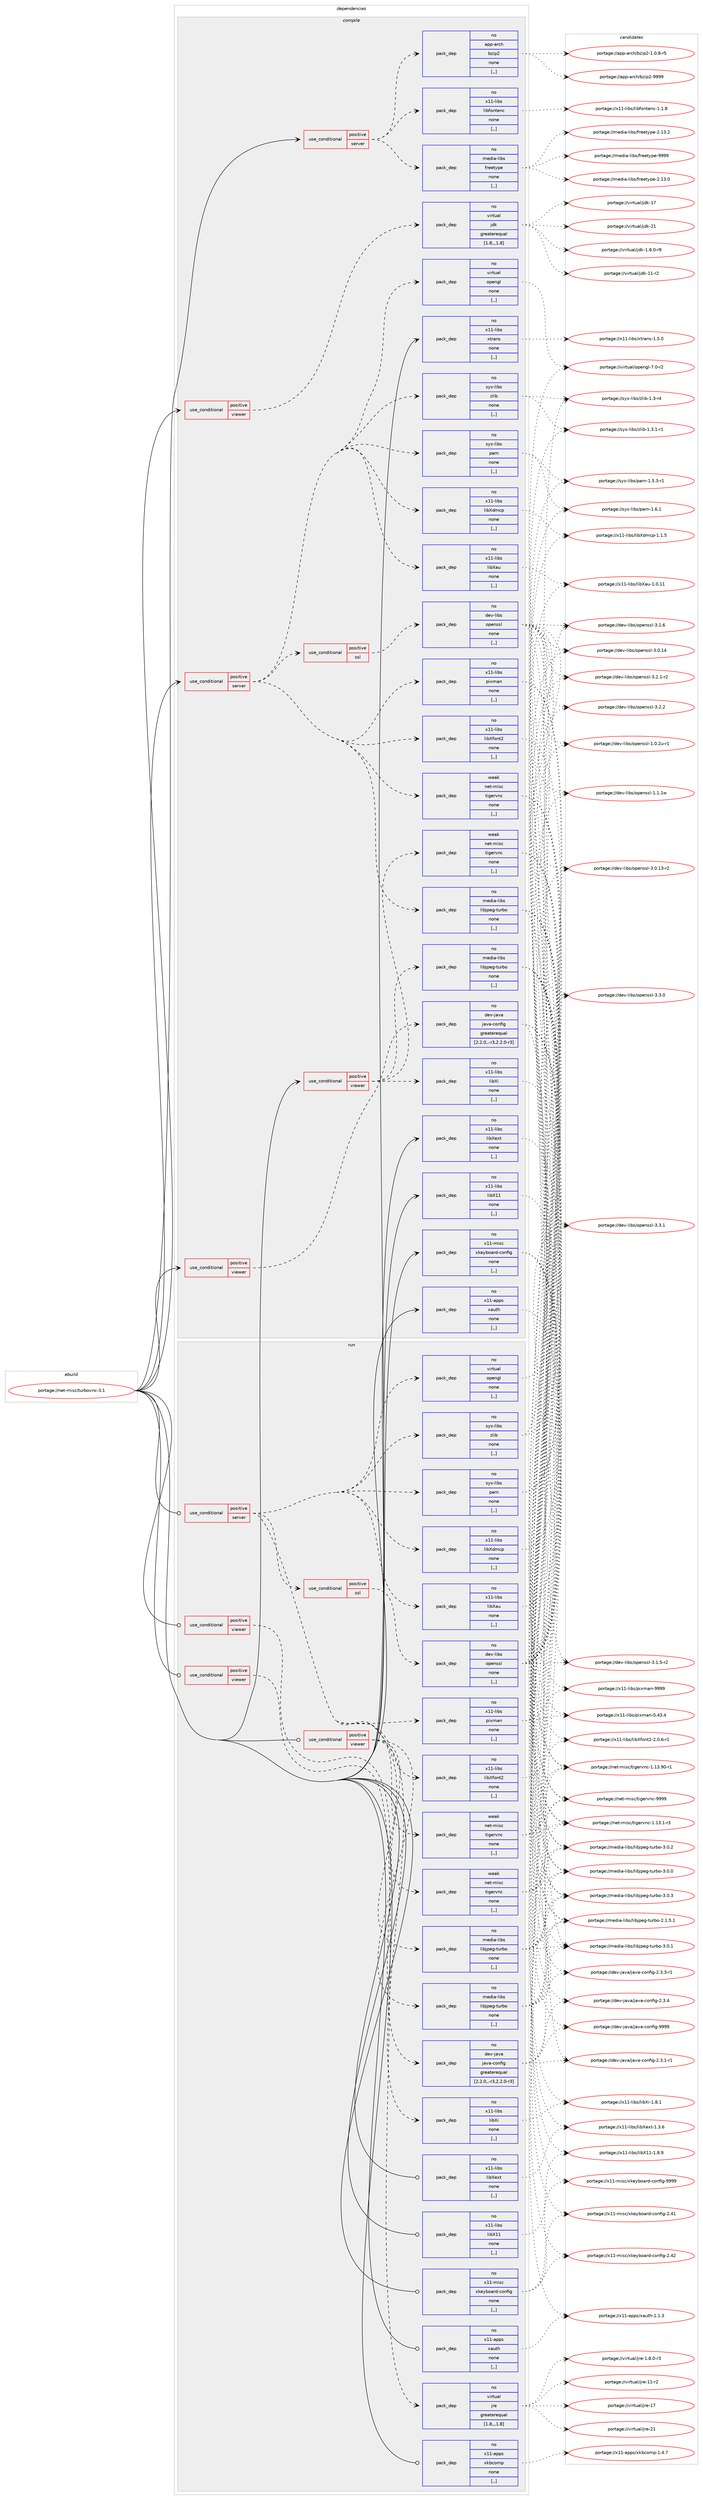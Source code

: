 digraph prolog {

# *************
# Graph options
# *************

newrank=true;
concentrate=true;
compound=true;
graph [rankdir=LR,fontname=Helvetica,fontsize=10,ranksep=1.5];#, ranksep=2.5, nodesep=0.2];
edge  [arrowhead=vee];
node  [fontname=Helvetica,fontsize=10];

# **********
# The ebuild
# **********

subgraph cluster_leftcol {
color=gray;
rank=same;
label=<<i>ebuild</i>>;
id [label="portage://net-misc/turbovnc-3.1", color=red, width=4, href="../net-misc/turbovnc-3.1.svg"];
}

# ****************
# The dependencies
# ****************

subgraph cluster_midcol {
color=gray;
label=<<i>dependencies</i>>;
subgraph cluster_compile {
fillcolor="#eeeeee";
style=filled;
label=<<i>compile</i>>;
subgraph cond96877 {
dependency368302 [label=<<TABLE BORDER="0" CELLBORDER="1" CELLSPACING="0" CELLPADDING="4"><TR><TD ROWSPAN="3" CELLPADDING="10">use_conditional</TD></TR><TR><TD>positive</TD></TR><TR><TD>server</TD></TR></TABLE>>, shape=none, color=red];
subgraph pack268762 {
dependency368303 [label=<<TABLE BORDER="0" CELLBORDER="1" CELLSPACING="0" CELLPADDING="4" WIDTH="220"><TR><TD ROWSPAN="6" CELLPADDING="30">pack_dep</TD></TR><TR><TD WIDTH="110">no</TD></TR><TR><TD>app-arch</TD></TR><TR><TD>bzip2</TD></TR><TR><TD>none</TD></TR><TR><TD>[,,]</TD></TR></TABLE>>, shape=none, color=blue];
}
dependency368302:e -> dependency368303:w [weight=20,style="dashed",arrowhead="vee"];
subgraph pack268763 {
dependency368304 [label=<<TABLE BORDER="0" CELLBORDER="1" CELLSPACING="0" CELLPADDING="4" WIDTH="220"><TR><TD ROWSPAN="6" CELLPADDING="30">pack_dep</TD></TR><TR><TD WIDTH="110">no</TD></TR><TR><TD>media-libs</TD></TR><TR><TD>freetype</TD></TR><TR><TD>none</TD></TR><TR><TD>[,,]</TD></TR></TABLE>>, shape=none, color=blue];
}
dependency368302:e -> dependency368304:w [weight=20,style="dashed",arrowhead="vee"];
subgraph pack268764 {
dependency368305 [label=<<TABLE BORDER="0" CELLBORDER="1" CELLSPACING="0" CELLPADDING="4" WIDTH="220"><TR><TD ROWSPAN="6" CELLPADDING="30">pack_dep</TD></TR><TR><TD WIDTH="110">no</TD></TR><TR><TD>x11-libs</TD></TR><TR><TD>libfontenc</TD></TR><TR><TD>none</TD></TR><TR><TD>[,,]</TD></TR></TABLE>>, shape=none, color=blue];
}
dependency368302:e -> dependency368305:w [weight=20,style="dashed",arrowhead="vee"];
}
id:e -> dependency368302:w [weight=20,style="solid",arrowhead="vee"];
subgraph cond96878 {
dependency368306 [label=<<TABLE BORDER="0" CELLBORDER="1" CELLSPACING="0" CELLPADDING="4"><TR><TD ROWSPAN="3" CELLPADDING="10">use_conditional</TD></TR><TR><TD>positive</TD></TR><TR><TD>server</TD></TR></TABLE>>, shape=none, color=red];
subgraph pack268765 {
dependency368307 [label=<<TABLE BORDER="0" CELLBORDER="1" CELLSPACING="0" CELLPADDING="4" WIDTH="220"><TR><TD ROWSPAN="6" CELLPADDING="30">pack_dep</TD></TR><TR><TD WIDTH="110">no</TD></TR><TR><TD>media-libs</TD></TR><TR><TD>libjpeg-turbo</TD></TR><TR><TD>none</TD></TR><TR><TD>[,,]</TD></TR></TABLE>>, shape=none, color=blue];
}
dependency368306:e -> dependency368307:w [weight=20,style="dashed",arrowhead="vee"];
subgraph pack268766 {
dependency368308 [label=<<TABLE BORDER="0" CELLBORDER="1" CELLSPACING="0" CELLPADDING="4" WIDTH="220"><TR><TD ROWSPAN="6" CELLPADDING="30">pack_dep</TD></TR><TR><TD WIDTH="110">no</TD></TR><TR><TD>sys-libs</TD></TR><TR><TD>pam</TD></TR><TR><TD>none</TD></TR><TR><TD>[,,]</TD></TR></TABLE>>, shape=none, color=blue];
}
dependency368306:e -> dependency368308:w [weight=20,style="dashed",arrowhead="vee"];
subgraph pack268767 {
dependency368309 [label=<<TABLE BORDER="0" CELLBORDER="1" CELLSPACING="0" CELLPADDING="4" WIDTH="220"><TR><TD ROWSPAN="6" CELLPADDING="30">pack_dep</TD></TR><TR><TD WIDTH="110">no</TD></TR><TR><TD>sys-libs</TD></TR><TR><TD>zlib</TD></TR><TR><TD>none</TD></TR><TR><TD>[,,]</TD></TR></TABLE>>, shape=none, color=blue];
}
dependency368306:e -> dependency368309:w [weight=20,style="dashed",arrowhead="vee"];
subgraph pack268768 {
dependency368310 [label=<<TABLE BORDER="0" CELLBORDER="1" CELLSPACING="0" CELLPADDING="4" WIDTH="220"><TR><TD ROWSPAN="6" CELLPADDING="30">pack_dep</TD></TR><TR><TD WIDTH="110">no</TD></TR><TR><TD>virtual</TD></TR><TR><TD>opengl</TD></TR><TR><TD>none</TD></TR><TR><TD>[,,]</TD></TR></TABLE>>, shape=none, color=blue];
}
dependency368306:e -> dependency368310:w [weight=20,style="dashed",arrowhead="vee"];
subgraph pack268769 {
dependency368311 [label=<<TABLE BORDER="0" CELLBORDER="1" CELLSPACING="0" CELLPADDING="4" WIDTH="220"><TR><TD ROWSPAN="6" CELLPADDING="30">pack_dep</TD></TR><TR><TD WIDTH="110">no</TD></TR><TR><TD>x11-libs</TD></TR><TR><TD>libXau</TD></TR><TR><TD>none</TD></TR><TR><TD>[,,]</TD></TR></TABLE>>, shape=none, color=blue];
}
dependency368306:e -> dependency368311:w [weight=20,style="dashed",arrowhead="vee"];
subgraph pack268770 {
dependency368312 [label=<<TABLE BORDER="0" CELLBORDER="1" CELLSPACING="0" CELLPADDING="4" WIDTH="220"><TR><TD ROWSPAN="6" CELLPADDING="30">pack_dep</TD></TR><TR><TD WIDTH="110">no</TD></TR><TR><TD>x11-libs</TD></TR><TR><TD>libXdmcp</TD></TR><TR><TD>none</TD></TR><TR><TD>[,,]</TD></TR></TABLE>>, shape=none, color=blue];
}
dependency368306:e -> dependency368312:w [weight=20,style="dashed",arrowhead="vee"];
subgraph pack268771 {
dependency368313 [label=<<TABLE BORDER="0" CELLBORDER="1" CELLSPACING="0" CELLPADDING="4" WIDTH="220"><TR><TD ROWSPAN="6" CELLPADDING="30">pack_dep</TD></TR><TR><TD WIDTH="110">no</TD></TR><TR><TD>x11-libs</TD></TR><TR><TD>libXfont2</TD></TR><TR><TD>none</TD></TR><TR><TD>[,,]</TD></TR></TABLE>>, shape=none, color=blue];
}
dependency368306:e -> dependency368313:w [weight=20,style="dashed",arrowhead="vee"];
subgraph pack268772 {
dependency368314 [label=<<TABLE BORDER="0" CELLBORDER="1" CELLSPACING="0" CELLPADDING="4" WIDTH="220"><TR><TD ROWSPAN="6" CELLPADDING="30">pack_dep</TD></TR><TR><TD WIDTH="110">no</TD></TR><TR><TD>x11-libs</TD></TR><TR><TD>pixman</TD></TR><TR><TD>none</TD></TR><TR><TD>[,,]</TD></TR></TABLE>>, shape=none, color=blue];
}
dependency368306:e -> dependency368314:w [weight=20,style="dashed",arrowhead="vee"];
subgraph cond96879 {
dependency368315 [label=<<TABLE BORDER="0" CELLBORDER="1" CELLSPACING="0" CELLPADDING="4"><TR><TD ROWSPAN="3" CELLPADDING="10">use_conditional</TD></TR><TR><TD>positive</TD></TR><TR><TD>ssl</TD></TR></TABLE>>, shape=none, color=red];
subgraph pack268773 {
dependency368316 [label=<<TABLE BORDER="0" CELLBORDER="1" CELLSPACING="0" CELLPADDING="4" WIDTH="220"><TR><TD ROWSPAN="6" CELLPADDING="30">pack_dep</TD></TR><TR><TD WIDTH="110">no</TD></TR><TR><TD>dev-libs</TD></TR><TR><TD>openssl</TD></TR><TR><TD>none</TD></TR><TR><TD>[,,]</TD></TR></TABLE>>, shape=none, color=blue];
}
dependency368315:e -> dependency368316:w [weight=20,style="dashed",arrowhead="vee"];
}
dependency368306:e -> dependency368315:w [weight=20,style="dashed",arrowhead="vee"];
subgraph pack268774 {
dependency368317 [label=<<TABLE BORDER="0" CELLBORDER="1" CELLSPACING="0" CELLPADDING="4" WIDTH="220"><TR><TD ROWSPAN="6" CELLPADDING="30">pack_dep</TD></TR><TR><TD WIDTH="110">weak</TD></TR><TR><TD>net-misc</TD></TR><TR><TD>tigervnc</TD></TR><TR><TD>none</TD></TR><TR><TD>[,,]</TD></TR></TABLE>>, shape=none, color=blue];
}
dependency368306:e -> dependency368317:w [weight=20,style="dashed",arrowhead="vee"];
}
id:e -> dependency368306:w [weight=20,style="solid",arrowhead="vee"];
subgraph cond96880 {
dependency368318 [label=<<TABLE BORDER="0" CELLBORDER="1" CELLSPACING="0" CELLPADDING="4"><TR><TD ROWSPAN="3" CELLPADDING="10">use_conditional</TD></TR><TR><TD>positive</TD></TR><TR><TD>viewer</TD></TR></TABLE>>, shape=none, color=red];
subgraph pack268775 {
dependency368319 [label=<<TABLE BORDER="0" CELLBORDER="1" CELLSPACING="0" CELLPADDING="4" WIDTH="220"><TR><TD ROWSPAN="6" CELLPADDING="30">pack_dep</TD></TR><TR><TD WIDTH="110">no</TD></TR><TR><TD>dev-java</TD></TR><TR><TD>java-config</TD></TR><TR><TD>greaterequal</TD></TR><TR><TD>[2.2.0,,-r3,2.2.0-r3]</TD></TR></TABLE>>, shape=none, color=blue];
}
dependency368318:e -> dependency368319:w [weight=20,style="dashed",arrowhead="vee"];
}
id:e -> dependency368318:w [weight=20,style="solid",arrowhead="vee"];
subgraph cond96881 {
dependency368320 [label=<<TABLE BORDER="0" CELLBORDER="1" CELLSPACING="0" CELLPADDING="4"><TR><TD ROWSPAN="3" CELLPADDING="10">use_conditional</TD></TR><TR><TD>positive</TD></TR><TR><TD>viewer</TD></TR></TABLE>>, shape=none, color=red];
subgraph pack268776 {
dependency368321 [label=<<TABLE BORDER="0" CELLBORDER="1" CELLSPACING="0" CELLPADDING="4" WIDTH="220"><TR><TD ROWSPAN="6" CELLPADDING="30">pack_dep</TD></TR><TR><TD WIDTH="110">no</TD></TR><TR><TD>media-libs</TD></TR><TR><TD>libjpeg-turbo</TD></TR><TR><TD>none</TD></TR><TR><TD>[,,]</TD></TR></TABLE>>, shape=none, color=blue];
}
dependency368320:e -> dependency368321:w [weight=20,style="dashed",arrowhead="vee"];
subgraph pack268777 {
dependency368322 [label=<<TABLE BORDER="0" CELLBORDER="1" CELLSPACING="0" CELLPADDING="4" WIDTH="220"><TR><TD ROWSPAN="6" CELLPADDING="30">pack_dep</TD></TR><TR><TD WIDTH="110">no</TD></TR><TR><TD>x11-libs</TD></TR><TR><TD>libXi</TD></TR><TR><TD>none</TD></TR><TR><TD>[,,]</TD></TR></TABLE>>, shape=none, color=blue];
}
dependency368320:e -> dependency368322:w [weight=20,style="dashed",arrowhead="vee"];
subgraph pack268778 {
dependency368323 [label=<<TABLE BORDER="0" CELLBORDER="1" CELLSPACING="0" CELLPADDING="4" WIDTH="220"><TR><TD ROWSPAN="6" CELLPADDING="30">pack_dep</TD></TR><TR><TD WIDTH="110">weak</TD></TR><TR><TD>net-misc</TD></TR><TR><TD>tigervnc</TD></TR><TR><TD>none</TD></TR><TR><TD>[,,]</TD></TR></TABLE>>, shape=none, color=blue];
}
dependency368320:e -> dependency368323:w [weight=20,style="dashed",arrowhead="vee"];
}
id:e -> dependency368320:w [weight=20,style="solid",arrowhead="vee"];
subgraph cond96882 {
dependency368324 [label=<<TABLE BORDER="0" CELLBORDER="1" CELLSPACING="0" CELLPADDING="4"><TR><TD ROWSPAN="3" CELLPADDING="10">use_conditional</TD></TR><TR><TD>positive</TD></TR><TR><TD>viewer</TD></TR></TABLE>>, shape=none, color=red];
subgraph pack268779 {
dependency368325 [label=<<TABLE BORDER="0" CELLBORDER="1" CELLSPACING="0" CELLPADDING="4" WIDTH="220"><TR><TD ROWSPAN="6" CELLPADDING="30">pack_dep</TD></TR><TR><TD WIDTH="110">no</TD></TR><TR><TD>virtual</TD></TR><TR><TD>jdk</TD></TR><TR><TD>greaterequal</TD></TR><TR><TD>[1.8,,,1.8]</TD></TR></TABLE>>, shape=none, color=blue];
}
dependency368324:e -> dependency368325:w [weight=20,style="dashed",arrowhead="vee"];
}
id:e -> dependency368324:w [weight=20,style="solid",arrowhead="vee"];
subgraph pack268780 {
dependency368326 [label=<<TABLE BORDER="0" CELLBORDER="1" CELLSPACING="0" CELLPADDING="4" WIDTH="220"><TR><TD ROWSPAN="6" CELLPADDING="30">pack_dep</TD></TR><TR><TD WIDTH="110">no</TD></TR><TR><TD>x11-apps</TD></TR><TR><TD>xauth</TD></TR><TR><TD>none</TD></TR><TR><TD>[,,]</TD></TR></TABLE>>, shape=none, color=blue];
}
id:e -> dependency368326:w [weight=20,style="solid",arrowhead="vee"];
subgraph pack268781 {
dependency368327 [label=<<TABLE BORDER="0" CELLBORDER="1" CELLSPACING="0" CELLPADDING="4" WIDTH="220"><TR><TD ROWSPAN="6" CELLPADDING="30">pack_dep</TD></TR><TR><TD WIDTH="110">no</TD></TR><TR><TD>x11-libs</TD></TR><TR><TD>libX11</TD></TR><TR><TD>none</TD></TR><TR><TD>[,,]</TD></TR></TABLE>>, shape=none, color=blue];
}
id:e -> dependency368327:w [weight=20,style="solid",arrowhead="vee"];
subgraph pack268782 {
dependency368328 [label=<<TABLE BORDER="0" CELLBORDER="1" CELLSPACING="0" CELLPADDING="4" WIDTH="220"><TR><TD ROWSPAN="6" CELLPADDING="30">pack_dep</TD></TR><TR><TD WIDTH="110">no</TD></TR><TR><TD>x11-libs</TD></TR><TR><TD>libXext</TD></TR><TR><TD>none</TD></TR><TR><TD>[,,]</TD></TR></TABLE>>, shape=none, color=blue];
}
id:e -> dependency368328:w [weight=20,style="solid",arrowhead="vee"];
subgraph pack268783 {
dependency368329 [label=<<TABLE BORDER="0" CELLBORDER="1" CELLSPACING="0" CELLPADDING="4" WIDTH="220"><TR><TD ROWSPAN="6" CELLPADDING="30">pack_dep</TD></TR><TR><TD WIDTH="110">no</TD></TR><TR><TD>x11-libs</TD></TR><TR><TD>xtrans</TD></TR><TR><TD>none</TD></TR><TR><TD>[,,]</TD></TR></TABLE>>, shape=none, color=blue];
}
id:e -> dependency368329:w [weight=20,style="solid",arrowhead="vee"];
subgraph pack268784 {
dependency368330 [label=<<TABLE BORDER="0" CELLBORDER="1" CELLSPACING="0" CELLPADDING="4" WIDTH="220"><TR><TD ROWSPAN="6" CELLPADDING="30">pack_dep</TD></TR><TR><TD WIDTH="110">no</TD></TR><TR><TD>x11-misc</TD></TR><TR><TD>xkeyboard-config</TD></TR><TR><TD>none</TD></TR><TR><TD>[,,]</TD></TR></TABLE>>, shape=none, color=blue];
}
id:e -> dependency368330:w [weight=20,style="solid",arrowhead="vee"];
}
subgraph cluster_compileandrun {
fillcolor="#eeeeee";
style=filled;
label=<<i>compile and run</i>>;
}
subgraph cluster_run {
fillcolor="#eeeeee";
style=filled;
label=<<i>run</i>>;
subgraph cond96883 {
dependency368331 [label=<<TABLE BORDER="0" CELLBORDER="1" CELLSPACING="0" CELLPADDING="4"><TR><TD ROWSPAN="3" CELLPADDING="10">use_conditional</TD></TR><TR><TD>positive</TD></TR><TR><TD>server</TD></TR></TABLE>>, shape=none, color=red];
subgraph pack268785 {
dependency368332 [label=<<TABLE BORDER="0" CELLBORDER="1" CELLSPACING="0" CELLPADDING="4" WIDTH="220"><TR><TD ROWSPAN="6" CELLPADDING="30">pack_dep</TD></TR><TR><TD WIDTH="110">no</TD></TR><TR><TD>media-libs</TD></TR><TR><TD>libjpeg-turbo</TD></TR><TR><TD>none</TD></TR><TR><TD>[,,]</TD></TR></TABLE>>, shape=none, color=blue];
}
dependency368331:e -> dependency368332:w [weight=20,style="dashed",arrowhead="vee"];
subgraph pack268786 {
dependency368333 [label=<<TABLE BORDER="0" CELLBORDER="1" CELLSPACING="0" CELLPADDING="4" WIDTH="220"><TR><TD ROWSPAN="6" CELLPADDING="30">pack_dep</TD></TR><TR><TD WIDTH="110">no</TD></TR><TR><TD>sys-libs</TD></TR><TR><TD>pam</TD></TR><TR><TD>none</TD></TR><TR><TD>[,,]</TD></TR></TABLE>>, shape=none, color=blue];
}
dependency368331:e -> dependency368333:w [weight=20,style="dashed",arrowhead="vee"];
subgraph pack268787 {
dependency368334 [label=<<TABLE BORDER="0" CELLBORDER="1" CELLSPACING="0" CELLPADDING="4" WIDTH="220"><TR><TD ROWSPAN="6" CELLPADDING="30">pack_dep</TD></TR><TR><TD WIDTH="110">no</TD></TR><TR><TD>sys-libs</TD></TR><TR><TD>zlib</TD></TR><TR><TD>none</TD></TR><TR><TD>[,,]</TD></TR></TABLE>>, shape=none, color=blue];
}
dependency368331:e -> dependency368334:w [weight=20,style="dashed",arrowhead="vee"];
subgraph pack268788 {
dependency368335 [label=<<TABLE BORDER="0" CELLBORDER="1" CELLSPACING="0" CELLPADDING="4" WIDTH="220"><TR><TD ROWSPAN="6" CELLPADDING="30">pack_dep</TD></TR><TR><TD WIDTH="110">no</TD></TR><TR><TD>virtual</TD></TR><TR><TD>opengl</TD></TR><TR><TD>none</TD></TR><TR><TD>[,,]</TD></TR></TABLE>>, shape=none, color=blue];
}
dependency368331:e -> dependency368335:w [weight=20,style="dashed",arrowhead="vee"];
subgraph pack268789 {
dependency368336 [label=<<TABLE BORDER="0" CELLBORDER="1" CELLSPACING="0" CELLPADDING="4" WIDTH="220"><TR><TD ROWSPAN="6" CELLPADDING="30">pack_dep</TD></TR><TR><TD WIDTH="110">no</TD></TR><TR><TD>x11-libs</TD></TR><TR><TD>libXau</TD></TR><TR><TD>none</TD></TR><TR><TD>[,,]</TD></TR></TABLE>>, shape=none, color=blue];
}
dependency368331:e -> dependency368336:w [weight=20,style="dashed",arrowhead="vee"];
subgraph pack268790 {
dependency368337 [label=<<TABLE BORDER="0" CELLBORDER="1" CELLSPACING="0" CELLPADDING="4" WIDTH="220"><TR><TD ROWSPAN="6" CELLPADDING="30">pack_dep</TD></TR><TR><TD WIDTH="110">no</TD></TR><TR><TD>x11-libs</TD></TR><TR><TD>libXdmcp</TD></TR><TR><TD>none</TD></TR><TR><TD>[,,]</TD></TR></TABLE>>, shape=none, color=blue];
}
dependency368331:e -> dependency368337:w [weight=20,style="dashed",arrowhead="vee"];
subgraph pack268791 {
dependency368338 [label=<<TABLE BORDER="0" CELLBORDER="1" CELLSPACING="0" CELLPADDING="4" WIDTH="220"><TR><TD ROWSPAN="6" CELLPADDING="30">pack_dep</TD></TR><TR><TD WIDTH="110">no</TD></TR><TR><TD>x11-libs</TD></TR><TR><TD>libXfont2</TD></TR><TR><TD>none</TD></TR><TR><TD>[,,]</TD></TR></TABLE>>, shape=none, color=blue];
}
dependency368331:e -> dependency368338:w [weight=20,style="dashed",arrowhead="vee"];
subgraph pack268792 {
dependency368339 [label=<<TABLE BORDER="0" CELLBORDER="1" CELLSPACING="0" CELLPADDING="4" WIDTH="220"><TR><TD ROWSPAN="6" CELLPADDING="30">pack_dep</TD></TR><TR><TD WIDTH="110">no</TD></TR><TR><TD>x11-libs</TD></TR><TR><TD>pixman</TD></TR><TR><TD>none</TD></TR><TR><TD>[,,]</TD></TR></TABLE>>, shape=none, color=blue];
}
dependency368331:e -> dependency368339:w [weight=20,style="dashed",arrowhead="vee"];
subgraph cond96884 {
dependency368340 [label=<<TABLE BORDER="0" CELLBORDER="1" CELLSPACING="0" CELLPADDING="4"><TR><TD ROWSPAN="3" CELLPADDING="10">use_conditional</TD></TR><TR><TD>positive</TD></TR><TR><TD>ssl</TD></TR></TABLE>>, shape=none, color=red];
subgraph pack268793 {
dependency368341 [label=<<TABLE BORDER="0" CELLBORDER="1" CELLSPACING="0" CELLPADDING="4" WIDTH="220"><TR><TD ROWSPAN="6" CELLPADDING="30">pack_dep</TD></TR><TR><TD WIDTH="110">no</TD></TR><TR><TD>dev-libs</TD></TR><TR><TD>openssl</TD></TR><TR><TD>none</TD></TR><TR><TD>[,,]</TD></TR></TABLE>>, shape=none, color=blue];
}
dependency368340:e -> dependency368341:w [weight=20,style="dashed",arrowhead="vee"];
}
dependency368331:e -> dependency368340:w [weight=20,style="dashed",arrowhead="vee"];
subgraph pack268794 {
dependency368342 [label=<<TABLE BORDER="0" CELLBORDER="1" CELLSPACING="0" CELLPADDING="4" WIDTH="220"><TR><TD ROWSPAN="6" CELLPADDING="30">pack_dep</TD></TR><TR><TD WIDTH="110">weak</TD></TR><TR><TD>net-misc</TD></TR><TR><TD>tigervnc</TD></TR><TR><TD>none</TD></TR><TR><TD>[,,]</TD></TR></TABLE>>, shape=none, color=blue];
}
dependency368331:e -> dependency368342:w [weight=20,style="dashed",arrowhead="vee"];
}
id:e -> dependency368331:w [weight=20,style="solid",arrowhead="odot"];
subgraph cond96885 {
dependency368343 [label=<<TABLE BORDER="0" CELLBORDER="1" CELLSPACING="0" CELLPADDING="4"><TR><TD ROWSPAN="3" CELLPADDING="10">use_conditional</TD></TR><TR><TD>positive</TD></TR><TR><TD>viewer</TD></TR></TABLE>>, shape=none, color=red];
subgraph pack268795 {
dependency368344 [label=<<TABLE BORDER="0" CELLBORDER="1" CELLSPACING="0" CELLPADDING="4" WIDTH="220"><TR><TD ROWSPAN="6" CELLPADDING="30">pack_dep</TD></TR><TR><TD WIDTH="110">no</TD></TR><TR><TD>dev-java</TD></TR><TR><TD>java-config</TD></TR><TR><TD>greaterequal</TD></TR><TR><TD>[2.2.0,,-r3,2.2.0-r3]</TD></TR></TABLE>>, shape=none, color=blue];
}
dependency368343:e -> dependency368344:w [weight=20,style="dashed",arrowhead="vee"];
}
id:e -> dependency368343:w [weight=20,style="solid",arrowhead="odot"];
subgraph cond96886 {
dependency368345 [label=<<TABLE BORDER="0" CELLBORDER="1" CELLSPACING="0" CELLPADDING="4"><TR><TD ROWSPAN="3" CELLPADDING="10">use_conditional</TD></TR><TR><TD>positive</TD></TR><TR><TD>viewer</TD></TR></TABLE>>, shape=none, color=red];
subgraph pack268796 {
dependency368346 [label=<<TABLE BORDER="0" CELLBORDER="1" CELLSPACING="0" CELLPADDING="4" WIDTH="220"><TR><TD ROWSPAN="6" CELLPADDING="30">pack_dep</TD></TR><TR><TD WIDTH="110">no</TD></TR><TR><TD>media-libs</TD></TR><TR><TD>libjpeg-turbo</TD></TR><TR><TD>none</TD></TR><TR><TD>[,,]</TD></TR></TABLE>>, shape=none, color=blue];
}
dependency368345:e -> dependency368346:w [weight=20,style="dashed",arrowhead="vee"];
subgraph pack268797 {
dependency368347 [label=<<TABLE BORDER="0" CELLBORDER="1" CELLSPACING="0" CELLPADDING="4" WIDTH="220"><TR><TD ROWSPAN="6" CELLPADDING="30">pack_dep</TD></TR><TR><TD WIDTH="110">no</TD></TR><TR><TD>x11-libs</TD></TR><TR><TD>libXi</TD></TR><TR><TD>none</TD></TR><TR><TD>[,,]</TD></TR></TABLE>>, shape=none, color=blue];
}
dependency368345:e -> dependency368347:w [weight=20,style="dashed",arrowhead="vee"];
subgraph pack268798 {
dependency368348 [label=<<TABLE BORDER="0" CELLBORDER="1" CELLSPACING="0" CELLPADDING="4" WIDTH="220"><TR><TD ROWSPAN="6" CELLPADDING="30">pack_dep</TD></TR><TR><TD WIDTH="110">weak</TD></TR><TR><TD>net-misc</TD></TR><TR><TD>tigervnc</TD></TR><TR><TD>none</TD></TR><TR><TD>[,,]</TD></TR></TABLE>>, shape=none, color=blue];
}
dependency368345:e -> dependency368348:w [weight=20,style="dashed",arrowhead="vee"];
}
id:e -> dependency368345:w [weight=20,style="solid",arrowhead="odot"];
subgraph cond96887 {
dependency368349 [label=<<TABLE BORDER="0" CELLBORDER="1" CELLSPACING="0" CELLPADDING="4"><TR><TD ROWSPAN="3" CELLPADDING="10">use_conditional</TD></TR><TR><TD>positive</TD></TR><TR><TD>viewer</TD></TR></TABLE>>, shape=none, color=red];
subgraph pack268799 {
dependency368350 [label=<<TABLE BORDER="0" CELLBORDER="1" CELLSPACING="0" CELLPADDING="4" WIDTH="220"><TR><TD ROWSPAN="6" CELLPADDING="30">pack_dep</TD></TR><TR><TD WIDTH="110">no</TD></TR><TR><TD>virtual</TD></TR><TR><TD>jre</TD></TR><TR><TD>greaterequal</TD></TR><TR><TD>[1.8,,,1.8]</TD></TR></TABLE>>, shape=none, color=blue];
}
dependency368349:e -> dependency368350:w [weight=20,style="dashed",arrowhead="vee"];
}
id:e -> dependency368349:w [weight=20,style="solid",arrowhead="odot"];
subgraph pack268800 {
dependency368351 [label=<<TABLE BORDER="0" CELLBORDER="1" CELLSPACING="0" CELLPADDING="4" WIDTH="220"><TR><TD ROWSPAN="6" CELLPADDING="30">pack_dep</TD></TR><TR><TD WIDTH="110">no</TD></TR><TR><TD>x11-apps</TD></TR><TR><TD>xauth</TD></TR><TR><TD>none</TD></TR><TR><TD>[,,]</TD></TR></TABLE>>, shape=none, color=blue];
}
id:e -> dependency368351:w [weight=20,style="solid",arrowhead="odot"];
subgraph pack268801 {
dependency368352 [label=<<TABLE BORDER="0" CELLBORDER="1" CELLSPACING="0" CELLPADDING="4" WIDTH="220"><TR><TD ROWSPAN="6" CELLPADDING="30">pack_dep</TD></TR><TR><TD WIDTH="110">no</TD></TR><TR><TD>x11-apps</TD></TR><TR><TD>xkbcomp</TD></TR><TR><TD>none</TD></TR><TR><TD>[,,]</TD></TR></TABLE>>, shape=none, color=blue];
}
id:e -> dependency368352:w [weight=20,style="solid",arrowhead="odot"];
subgraph pack268802 {
dependency368353 [label=<<TABLE BORDER="0" CELLBORDER="1" CELLSPACING="0" CELLPADDING="4" WIDTH="220"><TR><TD ROWSPAN="6" CELLPADDING="30">pack_dep</TD></TR><TR><TD WIDTH="110">no</TD></TR><TR><TD>x11-libs</TD></TR><TR><TD>libX11</TD></TR><TR><TD>none</TD></TR><TR><TD>[,,]</TD></TR></TABLE>>, shape=none, color=blue];
}
id:e -> dependency368353:w [weight=20,style="solid",arrowhead="odot"];
subgraph pack268803 {
dependency368354 [label=<<TABLE BORDER="0" CELLBORDER="1" CELLSPACING="0" CELLPADDING="4" WIDTH="220"><TR><TD ROWSPAN="6" CELLPADDING="30">pack_dep</TD></TR><TR><TD WIDTH="110">no</TD></TR><TR><TD>x11-libs</TD></TR><TR><TD>libXext</TD></TR><TR><TD>none</TD></TR><TR><TD>[,,]</TD></TR></TABLE>>, shape=none, color=blue];
}
id:e -> dependency368354:w [weight=20,style="solid",arrowhead="odot"];
subgraph pack268804 {
dependency368355 [label=<<TABLE BORDER="0" CELLBORDER="1" CELLSPACING="0" CELLPADDING="4" WIDTH="220"><TR><TD ROWSPAN="6" CELLPADDING="30">pack_dep</TD></TR><TR><TD WIDTH="110">no</TD></TR><TR><TD>x11-misc</TD></TR><TR><TD>xkeyboard-config</TD></TR><TR><TD>none</TD></TR><TR><TD>[,,]</TD></TR></TABLE>>, shape=none, color=blue];
}
id:e -> dependency368355:w [weight=20,style="solid",arrowhead="odot"];
}
}

# **************
# The candidates
# **************

subgraph cluster_choices {
rank=same;
color=gray;
label=<<i>candidates</i>>;

subgraph choice268762 {
color=black;
nodesep=1;
choice971121124597114991044798122105112504549464846564511453 [label="portage://app-arch/bzip2-1.0.8-r5", color=red, width=4,href="../app-arch/bzip2-1.0.8-r5.svg"];
choice971121124597114991044798122105112504557575757 [label="portage://app-arch/bzip2-9999", color=red, width=4,href="../app-arch/bzip2-9999.svg"];
dependency368303:e -> choice971121124597114991044798122105112504549464846564511453:w [style=dotted,weight="100"];
dependency368303:e -> choice971121124597114991044798122105112504557575757:w [style=dotted,weight="100"];
}
subgraph choice268763 {
color=black;
nodesep=1;
choice1091011001059745108105981154710211410110111612111210145504649514648 [label="portage://media-libs/freetype-2.13.0", color=red, width=4,href="../media-libs/freetype-2.13.0.svg"];
choice1091011001059745108105981154710211410110111612111210145504649514650 [label="portage://media-libs/freetype-2.13.2", color=red, width=4,href="../media-libs/freetype-2.13.2.svg"];
choice109101100105974510810598115471021141011011161211121014557575757 [label="portage://media-libs/freetype-9999", color=red, width=4,href="../media-libs/freetype-9999.svg"];
dependency368304:e -> choice1091011001059745108105981154710211410110111612111210145504649514648:w [style=dotted,weight="100"];
dependency368304:e -> choice1091011001059745108105981154710211410110111612111210145504649514650:w [style=dotted,weight="100"];
dependency368304:e -> choice109101100105974510810598115471021141011011161211121014557575757:w [style=dotted,weight="100"];
}
subgraph choice268764 {
color=black;
nodesep=1;
choice12049494510810598115471081059810211111011610111099454946494656 [label="portage://x11-libs/libfontenc-1.1.8", color=red, width=4,href="../x11-libs/libfontenc-1.1.8.svg"];
dependency368305:e -> choice12049494510810598115471081059810211111011610111099454946494656:w [style=dotted,weight="100"];
}
subgraph choice268765 {
color=black;
nodesep=1;
choice109101100105974510810598115471081059810611210110345116117114981114550464946534649 [label="portage://media-libs/libjpeg-turbo-2.1.5.1", color=red, width=4,href="../media-libs/libjpeg-turbo-2.1.5.1.svg"];
choice10910110010597451081059811547108105981061121011034511611711498111455146484648 [label="portage://media-libs/libjpeg-turbo-3.0.0", color=red, width=4,href="../media-libs/libjpeg-turbo-3.0.0.svg"];
choice10910110010597451081059811547108105981061121011034511611711498111455146484649 [label="portage://media-libs/libjpeg-turbo-3.0.1", color=red, width=4,href="../media-libs/libjpeg-turbo-3.0.1.svg"];
choice10910110010597451081059811547108105981061121011034511611711498111455146484650 [label="portage://media-libs/libjpeg-turbo-3.0.2", color=red, width=4,href="../media-libs/libjpeg-turbo-3.0.2.svg"];
choice10910110010597451081059811547108105981061121011034511611711498111455146484651 [label="portage://media-libs/libjpeg-turbo-3.0.3", color=red, width=4,href="../media-libs/libjpeg-turbo-3.0.3.svg"];
dependency368307:e -> choice109101100105974510810598115471081059810611210110345116117114981114550464946534649:w [style=dotted,weight="100"];
dependency368307:e -> choice10910110010597451081059811547108105981061121011034511611711498111455146484648:w [style=dotted,weight="100"];
dependency368307:e -> choice10910110010597451081059811547108105981061121011034511611711498111455146484649:w [style=dotted,weight="100"];
dependency368307:e -> choice10910110010597451081059811547108105981061121011034511611711498111455146484650:w [style=dotted,weight="100"];
dependency368307:e -> choice10910110010597451081059811547108105981061121011034511611711498111455146484651:w [style=dotted,weight="100"];
}
subgraph choice268766 {
color=black;
nodesep=1;
choice115121115451081059811547112971094549465346514511449 [label="portage://sys-libs/pam-1.5.3-r1", color=red, width=4,href="../sys-libs/pam-1.5.3-r1.svg"];
choice11512111545108105981154711297109454946544649 [label="portage://sys-libs/pam-1.6.1", color=red, width=4,href="../sys-libs/pam-1.6.1.svg"];
dependency368308:e -> choice115121115451081059811547112971094549465346514511449:w [style=dotted,weight="100"];
dependency368308:e -> choice11512111545108105981154711297109454946544649:w [style=dotted,weight="100"];
}
subgraph choice268767 {
color=black;
nodesep=1;
choice11512111545108105981154712210810598454946514511452 [label="portage://sys-libs/zlib-1.3-r4", color=red, width=4,href="../sys-libs/zlib-1.3-r4.svg"];
choice115121115451081059811547122108105984549465146494511449 [label="portage://sys-libs/zlib-1.3.1-r1", color=red, width=4,href="../sys-libs/zlib-1.3.1-r1.svg"];
dependency368309:e -> choice11512111545108105981154712210810598454946514511452:w [style=dotted,weight="100"];
dependency368309:e -> choice115121115451081059811547122108105984549465146494511449:w [style=dotted,weight="100"];
}
subgraph choice268768 {
color=black;
nodesep=1;
choice1181051141161179710847111112101110103108455546484511450 [label="portage://virtual/opengl-7.0-r2", color=red, width=4,href="../virtual/opengl-7.0-r2.svg"];
dependency368310:e -> choice1181051141161179710847111112101110103108455546484511450:w [style=dotted,weight="100"];
}
subgraph choice268769 {
color=black;
nodesep=1;
choice120494945108105981154710810598889711745494648464949 [label="portage://x11-libs/libXau-1.0.11", color=red, width=4,href="../x11-libs/libXau-1.0.11.svg"];
dependency368311:e -> choice120494945108105981154710810598889711745494648464949:w [style=dotted,weight="100"];
}
subgraph choice268770 {
color=black;
nodesep=1;
choice1204949451081059811547108105988810010999112454946494653 [label="portage://x11-libs/libXdmcp-1.1.5", color=red, width=4,href="../x11-libs/libXdmcp-1.1.5.svg"];
dependency368312:e -> choice1204949451081059811547108105988810010999112454946494653:w [style=dotted,weight="100"];
}
subgraph choice268771 {
color=black;
nodesep=1;
choice12049494510810598115471081059888102111110116504550464846544511449 [label="portage://x11-libs/libXfont2-2.0.6-r1", color=red, width=4,href="../x11-libs/libXfont2-2.0.6-r1.svg"];
dependency368313:e -> choice12049494510810598115471081059888102111110116504550464846544511449:w [style=dotted,weight="100"];
}
subgraph choice268772 {
color=black;
nodesep=1;
choice12049494510810598115471121051201099711045484652514652 [label="portage://x11-libs/pixman-0.43.4", color=red, width=4,href="../x11-libs/pixman-0.43.4.svg"];
choice1204949451081059811547112105120109971104557575757 [label="portage://x11-libs/pixman-9999", color=red, width=4,href="../x11-libs/pixman-9999.svg"];
dependency368314:e -> choice12049494510810598115471121051201099711045484652514652:w [style=dotted,weight="100"];
dependency368314:e -> choice1204949451081059811547112105120109971104557575757:w [style=dotted,weight="100"];
}
subgraph choice268773 {
color=black;
nodesep=1;
choice1001011184510810598115471111121011101151151084549464846501174511449 [label="portage://dev-libs/openssl-1.0.2u-r1", color=red, width=4,href="../dev-libs/openssl-1.0.2u-r1.svg"];
choice100101118451081059811547111112101110115115108454946494649119 [label="portage://dev-libs/openssl-1.1.1w", color=red, width=4,href="../dev-libs/openssl-1.1.1w.svg"];
choice100101118451081059811547111112101110115115108455146484649514511450 [label="portage://dev-libs/openssl-3.0.13-r2", color=red, width=4,href="../dev-libs/openssl-3.0.13-r2.svg"];
choice10010111845108105981154711111210111011511510845514648464952 [label="portage://dev-libs/openssl-3.0.14", color=red, width=4,href="../dev-libs/openssl-3.0.14.svg"];
choice1001011184510810598115471111121011101151151084551464946534511450 [label="portage://dev-libs/openssl-3.1.5-r2", color=red, width=4,href="../dev-libs/openssl-3.1.5-r2.svg"];
choice100101118451081059811547111112101110115115108455146494654 [label="portage://dev-libs/openssl-3.1.6", color=red, width=4,href="../dev-libs/openssl-3.1.6.svg"];
choice1001011184510810598115471111121011101151151084551465046494511450 [label="portage://dev-libs/openssl-3.2.1-r2", color=red, width=4,href="../dev-libs/openssl-3.2.1-r2.svg"];
choice100101118451081059811547111112101110115115108455146504650 [label="portage://dev-libs/openssl-3.2.2", color=red, width=4,href="../dev-libs/openssl-3.2.2.svg"];
choice100101118451081059811547111112101110115115108455146514648 [label="portage://dev-libs/openssl-3.3.0", color=red, width=4,href="../dev-libs/openssl-3.3.0.svg"];
choice100101118451081059811547111112101110115115108455146514649 [label="portage://dev-libs/openssl-3.3.1", color=red, width=4,href="../dev-libs/openssl-3.3.1.svg"];
dependency368316:e -> choice1001011184510810598115471111121011101151151084549464846501174511449:w [style=dotted,weight="100"];
dependency368316:e -> choice100101118451081059811547111112101110115115108454946494649119:w [style=dotted,weight="100"];
dependency368316:e -> choice100101118451081059811547111112101110115115108455146484649514511450:w [style=dotted,weight="100"];
dependency368316:e -> choice10010111845108105981154711111210111011511510845514648464952:w [style=dotted,weight="100"];
dependency368316:e -> choice1001011184510810598115471111121011101151151084551464946534511450:w [style=dotted,weight="100"];
dependency368316:e -> choice100101118451081059811547111112101110115115108455146494654:w [style=dotted,weight="100"];
dependency368316:e -> choice1001011184510810598115471111121011101151151084551465046494511450:w [style=dotted,weight="100"];
dependency368316:e -> choice100101118451081059811547111112101110115115108455146504650:w [style=dotted,weight="100"];
dependency368316:e -> choice100101118451081059811547111112101110115115108455146514648:w [style=dotted,weight="100"];
dependency368316:e -> choice100101118451081059811547111112101110115115108455146514649:w [style=dotted,weight="100"];
}
subgraph choice268774 {
color=black;
nodesep=1;
choice11010111645109105115994711610510310111411811099454946495146494511451 [label="portage://net-misc/tigervnc-1.13.1-r3", color=red, width=4,href="../net-misc/tigervnc-1.13.1-r3.svg"];
choice1101011164510910511599471161051031011141181109945494649514657484511449 [label="portage://net-misc/tigervnc-1.13.90-r1", color=red, width=4,href="../net-misc/tigervnc-1.13.90-r1.svg"];
choice110101116451091051159947116105103101114118110994557575757 [label="portage://net-misc/tigervnc-9999", color=red, width=4,href="../net-misc/tigervnc-9999.svg"];
dependency368317:e -> choice11010111645109105115994711610510310111411811099454946495146494511451:w [style=dotted,weight="100"];
dependency368317:e -> choice1101011164510910511599471161051031011141181109945494649514657484511449:w [style=dotted,weight="100"];
dependency368317:e -> choice110101116451091051159947116105103101114118110994557575757:w [style=dotted,weight="100"];
}
subgraph choice268775 {
color=black;
nodesep=1;
choice10010111845106971189747106971189745991111101021051034550465146494511449 [label="portage://dev-java/java-config-2.3.1-r1", color=red, width=4,href="../dev-java/java-config-2.3.1-r1.svg"];
choice10010111845106971189747106971189745991111101021051034550465146514511449 [label="portage://dev-java/java-config-2.3.3-r1", color=red, width=4,href="../dev-java/java-config-2.3.3-r1.svg"];
choice1001011184510697118974710697118974599111110102105103455046514652 [label="portage://dev-java/java-config-2.3.4", color=red, width=4,href="../dev-java/java-config-2.3.4.svg"];
choice10010111845106971189747106971189745991111101021051034557575757 [label="portage://dev-java/java-config-9999", color=red, width=4,href="../dev-java/java-config-9999.svg"];
dependency368319:e -> choice10010111845106971189747106971189745991111101021051034550465146494511449:w [style=dotted,weight="100"];
dependency368319:e -> choice10010111845106971189747106971189745991111101021051034550465146514511449:w [style=dotted,weight="100"];
dependency368319:e -> choice1001011184510697118974710697118974599111110102105103455046514652:w [style=dotted,weight="100"];
dependency368319:e -> choice10010111845106971189747106971189745991111101021051034557575757:w [style=dotted,weight="100"];
}
subgraph choice268776 {
color=black;
nodesep=1;
choice109101100105974510810598115471081059810611210110345116117114981114550464946534649 [label="portage://media-libs/libjpeg-turbo-2.1.5.1", color=red, width=4,href="../media-libs/libjpeg-turbo-2.1.5.1.svg"];
choice10910110010597451081059811547108105981061121011034511611711498111455146484648 [label="portage://media-libs/libjpeg-turbo-3.0.0", color=red, width=4,href="../media-libs/libjpeg-turbo-3.0.0.svg"];
choice10910110010597451081059811547108105981061121011034511611711498111455146484649 [label="portage://media-libs/libjpeg-turbo-3.0.1", color=red, width=4,href="../media-libs/libjpeg-turbo-3.0.1.svg"];
choice10910110010597451081059811547108105981061121011034511611711498111455146484650 [label="portage://media-libs/libjpeg-turbo-3.0.2", color=red, width=4,href="../media-libs/libjpeg-turbo-3.0.2.svg"];
choice10910110010597451081059811547108105981061121011034511611711498111455146484651 [label="portage://media-libs/libjpeg-turbo-3.0.3", color=red, width=4,href="../media-libs/libjpeg-turbo-3.0.3.svg"];
dependency368321:e -> choice109101100105974510810598115471081059810611210110345116117114981114550464946534649:w [style=dotted,weight="100"];
dependency368321:e -> choice10910110010597451081059811547108105981061121011034511611711498111455146484648:w [style=dotted,weight="100"];
dependency368321:e -> choice10910110010597451081059811547108105981061121011034511611711498111455146484649:w [style=dotted,weight="100"];
dependency368321:e -> choice10910110010597451081059811547108105981061121011034511611711498111455146484650:w [style=dotted,weight="100"];
dependency368321:e -> choice10910110010597451081059811547108105981061121011034511611711498111455146484651:w [style=dotted,weight="100"];
}
subgraph choice268777 {
color=black;
nodesep=1;
choice12049494510810598115471081059888105454946564649 [label="portage://x11-libs/libXi-1.8.1", color=red, width=4,href="../x11-libs/libXi-1.8.1.svg"];
dependency368322:e -> choice12049494510810598115471081059888105454946564649:w [style=dotted,weight="100"];
}
subgraph choice268778 {
color=black;
nodesep=1;
choice11010111645109105115994711610510310111411811099454946495146494511451 [label="portage://net-misc/tigervnc-1.13.1-r3", color=red, width=4,href="../net-misc/tigervnc-1.13.1-r3.svg"];
choice1101011164510910511599471161051031011141181109945494649514657484511449 [label="portage://net-misc/tigervnc-1.13.90-r1", color=red, width=4,href="../net-misc/tigervnc-1.13.90-r1.svg"];
choice110101116451091051159947116105103101114118110994557575757 [label="portage://net-misc/tigervnc-9999", color=red, width=4,href="../net-misc/tigervnc-9999.svg"];
dependency368323:e -> choice11010111645109105115994711610510310111411811099454946495146494511451:w [style=dotted,weight="100"];
dependency368323:e -> choice1101011164510910511599471161051031011141181109945494649514657484511449:w [style=dotted,weight="100"];
dependency368323:e -> choice110101116451091051159947116105103101114118110994557575757:w [style=dotted,weight="100"];
}
subgraph choice268779 {
color=black;
nodesep=1;
choice11810511411611797108471061001074549465646484511457 [label="portage://virtual/jdk-1.8.0-r9", color=red, width=4,href="../virtual/jdk-1.8.0-r9.svg"];
choice11810511411611797108471061001074549494511450 [label="portage://virtual/jdk-11-r2", color=red, width=4,href="../virtual/jdk-11-r2.svg"];
choice1181051141161179710847106100107454955 [label="portage://virtual/jdk-17", color=red, width=4,href="../virtual/jdk-17.svg"];
choice1181051141161179710847106100107455049 [label="portage://virtual/jdk-21", color=red, width=4,href="../virtual/jdk-21.svg"];
dependency368325:e -> choice11810511411611797108471061001074549465646484511457:w [style=dotted,weight="100"];
dependency368325:e -> choice11810511411611797108471061001074549494511450:w [style=dotted,weight="100"];
dependency368325:e -> choice1181051141161179710847106100107454955:w [style=dotted,weight="100"];
dependency368325:e -> choice1181051141161179710847106100107455049:w [style=dotted,weight="100"];
}
subgraph choice268780 {
color=black;
nodesep=1;
choice120494945971121121154712097117116104454946494651 [label="portage://x11-apps/xauth-1.1.3", color=red, width=4,href="../x11-apps/xauth-1.1.3.svg"];
dependency368326:e -> choice120494945971121121154712097117116104454946494651:w [style=dotted,weight="100"];
}
subgraph choice268781 {
color=black;
nodesep=1;
choice120494945108105981154710810598884949454946564657 [label="portage://x11-libs/libX11-1.8.9", color=red, width=4,href="../x11-libs/libX11-1.8.9.svg"];
dependency368327:e -> choice120494945108105981154710810598884949454946564657:w [style=dotted,weight="100"];
}
subgraph choice268782 {
color=black;
nodesep=1;
choice12049494510810598115471081059888101120116454946514654 [label="portage://x11-libs/libXext-1.3.6", color=red, width=4,href="../x11-libs/libXext-1.3.6.svg"];
dependency368328:e -> choice12049494510810598115471081059888101120116454946514654:w [style=dotted,weight="100"];
}
subgraph choice268783 {
color=black;
nodesep=1;
choice120494945108105981154712011611497110115454946534648 [label="portage://x11-libs/xtrans-1.5.0", color=red, width=4,href="../x11-libs/xtrans-1.5.0.svg"];
dependency368329:e -> choice120494945108105981154712011611497110115454946534648:w [style=dotted,weight="100"];
}
subgraph choice268784 {
color=black;
nodesep=1;
choice1204949451091051159947120107101121981119711410045991111101021051034550465249 [label="portage://x11-misc/xkeyboard-config-2.41", color=red, width=4,href="../x11-misc/xkeyboard-config-2.41.svg"];
choice1204949451091051159947120107101121981119711410045991111101021051034550465250 [label="portage://x11-misc/xkeyboard-config-2.42", color=red, width=4,href="../x11-misc/xkeyboard-config-2.42.svg"];
choice1204949451091051159947120107101121981119711410045991111101021051034557575757 [label="portage://x11-misc/xkeyboard-config-9999", color=red, width=4,href="../x11-misc/xkeyboard-config-9999.svg"];
dependency368330:e -> choice1204949451091051159947120107101121981119711410045991111101021051034550465249:w [style=dotted,weight="100"];
dependency368330:e -> choice1204949451091051159947120107101121981119711410045991111101021051034550465250:w [style=dotted,weight="100"];
dependency368330:e -> choice1204949451091051159947120107101121981119711410045991111101021051034557575757:w [style=dotted,weight="100"];
}
subgraph choice268785 {
color=black;
nodesep=1;
choice109101100105974510810598115471081059810611210110345116117114981114550464946534649 [label="portage://media-libs/libjpeg-turbo-2.1.5.1", color=red, width=4,href="../media-libs/libjpeg-turbo-2.1.5.1.svg"];
choice10910110010597451081059811547108105981061121011034511611711498111455146484648 [label="portage://media-libs/libjpeg-turbo-3.0.0", color=red, width=4,href="../media-libs/libjpeg-turbo-3.0.0.svg"];
choice10910110010597451081059811547108105981061121011034511611711498111455146484649 [label="portage://media-libs/libjpeg-turbo-3.0.1", color=red, width=4,href="../media-libs/libjpeg-turbo-3.0.1.svg"];
choice10910110010597451081059811547108105981061121011034511611711498111455146484650 [label="portage://media-libs/libjpeg-turbo-3.0.2", color=red, width=4,href="../media-libs/libjpeg-turbo-3.0.2.svg"];
choice10910110010597451081059811547108105981061121011034511611711498111455146484651 [label="portage://media-libs/libjpeg-turbo-3.0.3", color=red, width=4,href="../media-libs/libjpeg-turbo-3.0.3.svg"];
dependency368332:e -> choice109101100105974510810598115471081059810611210110345116117114981114550464946534649:w [style=dotted,weight="100"];
dependency368332:e -> choice10910110010597451081059811547108105981061121011034511611711498111455146484648:w [style=dotted,weight="100"];
dependency368332:e -> choice10910110010597451081059811547108105981061121011034511611711498111455146484649:w [style=dotted,weight="100"];
dependency368332:e -> choice10910110010597451081059811547108105981061121011034511611711498111455146484650:w [style=dotted,weight="100"];
dependency368332:e -> choice10910110010597451081059811547108105981061121011034511611711498111455146484651:w [style=dotted,weight="100"];
}
subgraph choice268786 {
color=black;
nodesep=1;
choice115121115451081059811547112971094549465346514511449 [label="portage://sys-libs/pam-1.5.3-r1", color=red, width=4,href="../sys-libs/pam-1.5.3-r1.svg"];
choice11512111545108105981154711297109454946544649 [label="portage://sys-libs/pam-1.6.1", color=red, width=4,href="../sys-libs/pam-1.6.1.svg"];
dependency368333:e -> choice115121115451081059811547112971094549465346514511449:w [style=dotted,weight="100"];
dependency368333:e -> choice11512111545108105981154711297109454946544649:w [style=dotted,weight="100"];
}
subgraph choice268787 {
color=black;
nodesep=1;
choice11512111545108105981154712210810598454946514511452 [label="portage://sys-libs/zlib-1.3-r4", color=red, width=4,href="../sys-libs/zlib-1.3-r4.svg"];
choice115121115451081059811547122108105984549465146494511449 [label="portage://sys-libs/zlib-1.3.1-r1", color=red, width=4,href="../sys-libs/zlib-1.3.1-r1.svg"];
dependency368334:e -> choice11512111545108105981154712210810598454946514511452:w [style=dotted,weight="100"];
dependency368334:e -> choice115121115451081059811547122108105984549465146494511449:w [style=dotted,weight="100"];
}
subgraph choice268788 {
color=black;
nodesep=1;
choice1181051141161179710847111112101110103108455546484511450 [label="portage://virtual/opengl-7.0-r2", color=red, width=4,href="../virtual/opengl-7.0-r2.svg"];
dependency368335:e -> choice1181051141161179710847111112101110103108455546484511450:w [style=dotted,weight="100"];
}
subgraph choice268789 {
color=black;
nodesep=1;
choice120494945108105981154710810598889711745494648464949 [label="portage://x11-libs/libXau-1.0.11", color=red, width=4,href="../x11-libs/libXau-1.0.11.svg"];
dependency368336:e -> choice120494945108105981154710810598889711745494648464949:w [style=dotted,weight="100"];
}
subgraph choice268790 {
color=black;
nodesep=1;
choice1204949451081059811547108105988810010999112454946494653 [label="portage://x11-libs/libXdmcp-1.1.5", color=red, width=4,href="../x11-libs/libXdmcp-1.1.5.svg"];
dependency368337:e -> choice1204949451081059811547108105988810010999112454946494653:w [style=dotted,weight="100"];
}
subgraph choice268791 {
color=black;
nodesep=1;
choice12049494510810598115471081059888102111110116504550464846544511449 [label="portage://x11-libs/libXfont2-2.0.6-r1", color=red, width=4,href="../x11-libs/libXfont2-2.0.6-r1.svg"];
dependency368338:e -> choice12049494510810598115471081059888102111110116504550464846544511449:w [style=dotted,weight="100"];
}
subgraph choice268792 {
color=black;
nodesep=1;
choice12049494510810598115471121051201099711045484652514652 [label="portage://x11-libs/pixman-0.43.4", color=red, width=4,href="../x11-libs/pixman-0.43.4.svg"];
choice1204949451081059811547112105120109971104557575757 [label="portage://x11-libs/pixman-9999", color=red, width=4,href="../x11-libs/pixman-9999.svg"];
dependency368339:e -> choice12049494510810598115471121051201099711045484652514652:w [style=dotted,weight="100"];
dependency368339:e -> choice1204949451081059811547112105120109971104557575757:w [style=dotted,weight="100"];
}
subgraph choice268793 {
color=black;
nodesep=1;
choice1001011184510810598115471111121011101151151084549464846501174511449 [label="portage://dev-libs/openssl-1.0.2u-r1", color=red, width=4,href="../dev-libs/openssl-1.0.2u-r1.svg"];
choice100101118451081059811547111112101110115115108454946494649119 [label="portage://dev-libs/openssl-1.1.1w", color=red, width=4,href="../dev-libs/openssl-1.1.1w.svg"];
choice100101118451081059811547111112101110115115108455146484649514511450 [label="portage://dev-libs/openssl-3.0.13-r2", color=red, width=4,href="../dev-libs/openssl-3.0.13-r2.svg"];
choice10010111845108105981154711111210111011511510845514648464952 [label="portage://dev-libs/openssl-3.0.14", color=red, width=4,href="../dev-libs/openssl-3.0.14.svg"];
choice1001011184510810598115471111121011101151151084551464946534511450 [label="portage://dev-libs/openssl-3.1.5-r2", color=red, width=4,href="../dev-libs/openssl-3.1.5-r2.svg"];
choice100101118451081059811547111112101110115115108455146494654 [label="portage://dev-libs/openssl-3.1.6", color=red, width=4,href="../dev-libs/openssl-3.1.6.svg"];
choice1001011184510810598115471111121011101151151084551465046494511450 [label="portage://dev-libs/openssl-3.2.1-r2", color=red, width=4,href="../dev-libs/openssl-3.2.1-r2.svg"];
choice100101118451081059811547111112101110115115108455146504650 [label="portage://dev-libs/openssl-3.2.2", color=red, width=4,href="../dev-libs/openssl-3.2.2.svg"];
choice100101118451081059811547111112101110115115108455146514648 [label="portage://dev-libs/openssl-3.3.0", color=red, width=4,href="../dev-libs/openssl-3.3.0.svg"];
choice100101118451081059811547111112101110115115108455146514649 [label="portage://dev-libs/openssl-3.3.1", color=red, width=4,href="../dev-libs/openssl-3.3.1.svg"];
dependency368341:e -> choice1001011184510810598115471111121011101151151084549464846501174511449:w [style=dotted,weight="100"];
dependency368341:e -> choice100101118451081059811547111112101110115115108454946494649119:w [style=dotted,weight="100"];
dependency368341:e -> choice100101118451081059811547111112101110115115108455146484649514511450:w [style=dotted,weight="100"];
dependency368341:e -> choice10010111845108105981154711111210111011511510845514648464952:w [style=dotted,weight="100"];
dependency368341:e -> choice1001011184510810598115471111121011101151151084551464946534511450:w [style=dotted,weight="100"];
dependency368341:e -> choice100101118451081059811547111112101110115115108455146494654:w [style=dotted,weight="100"];
dependency368341:e -> choice1001011184510810598115471111121011101151151084551465046494511450:w [style=dotted,weight="100"];
dependency368341:e -> choice100101118451081059811547111112101110115115108455146504650:w [style=dotted,weight="100"];
dependency368341:e -> choice100101118451081059811547111112101110115115108455146514648:w [style=dotted,weight="100"];
dependency368341:e -> choice100101118451081059811547111112101110115115108455146514649:w [style=dotted,weight="100"];
}
subgraph choice268794 {
color=black;
nodesep=1;
choice11010111645109105115994711610510310111411811099454946495146494511451 [label="portage://net-misc/tigervnc-1.13.1-r3", color=red, width=4,href="../net-misc/tigervnc-1.13.1-r3.svg"];
choice1101011164510910511599471161051031011141181109945494649514657484511449 [label="portage://net-misc/tigervnc-1.13.90-r1", color=red, width=4,href="../net-misc/tigervnc-1.13.90-r1.svg"];
choice110101116451091051159947116105103101114118110994557575757 [label="portage://net-misc/tigervnc-9999", color=red, width=4,href="../net-misc/tigervnc-9999.svg"];
dependency368342:e -> choice11010111645109105115994711610510310111411811099454946495146494511451:w [style=dotted,weight="100"];
dependency368342:e -> choice1101011164510910511599471161051031011141181109945494649514657484511449:w [style=dotted,weight="100"];
dependency368342:e -> choice110101116451091051159947116105103101114118110994557575757:w [style=dotted,weight="100"];
}
subgraph choice268795 {
color=black;
nodesep=1;
choice10010111845106971189747106971189745991111101021051034550465146494511449 [label="portage://dev-java/java-config-2.3.1-r1", color=red, width=4,href="../dev-java/java-config-2.3.1-r1.svg"];
choice10010111845106971189747106971189745991111101021051034550465146514511449 [label="portage://dev-java/java-config-2.3.3-r1", color=red, width=4,href="../dev-java/java-config-2.3.3-r1.svg"];
choice1001011184510697118974710697118974599111110102105103455046514652 [label="portage://dev-java/java-config-2.3.4", color=red, width=4,href="../dev-java/java-config-2.3.4.svg"];
choice10010111845106971189747106971189745991111101021051034557575757 [label="portage://dev-java/java-config-9999", color=red, width=4,href="../dev-java/java-config-9999.svg"];
dependency368344:e -> choice10010111845106971189747106971189745991111101021051034550465146494511449:w [style=dotted,weight="100"];
dependency368344:e -> choice10010111845106971189747106971189745991111101021051034550465146514511449:w [style=dotted,weight="100"];
dependency368344:e -> choice1001011184510697118974710697118974599111110102105103455046514652:w [style=dotted,weight="100"];
dependency368344:e -> choice10010111845106971189747106971189745991111101021051034557575757:w [style=dotted,weight="100"];
}
subgraph choice268796 {
color=black;
nodesep=1;
choice109101100105974510810598115471081059810611210110345116117114981114550464946534649 [label="portage://media-libs/libjpeg-turbo-2.1.5.1", color=red, width=4,href="../media-libs/libjpeg-turbo-2.1.5.1.svg"];
choice10910110010597451081059811547108105981061121011034511611711498111455146484648 [label="portage://media-libs/libjpeg-turbo-3.0.0", color=red, width=4,href="../media-libs/libjpeg-turbo-3.0.0.svg"];
choice10910110010597451081059811547108105981061121011034511611711498111455146484649 [label="portage://media-libs/libjpeg-turbo-3.0.1", color=red, width=4,href="../media-libs/libjpeg-turbo-3.0.1.svg"];
choice10910110010597451081059811547108105981061121011034511611711498111455146484650 [label="portage://media-libs/libjpeg-turbo-3.0.2", color=red, width=4,href="../media-libs/libjpeg-turbo-3.0.2.svg"];
choice10910110010597451081059811547108105981061121011034511611711498111455146484651 [label="portage://media-libs/libjpeg-turbo-3.0.3", color=red, width=4,href="../media-libs/libjpeg-turbo-3.0.3.svg"];
dependency368346:e -> choice109101100105974510810598115471081059810611210110345116117114981114550464946534649:w [style=dotted,weight="100"];
dependency368346:e -> choice10910110010597451081059811547108105981061121011034511611711498111455146484648:w [style=dotted,weight="100"];
dependency368346:e -> choice10910110010597451081059811547108105981061121011034511611711498111455146484649:w [style=dotted,weight="100"];
dependency368346:e -> choice10910110010597451081059811547108105981061121011034511611711498111455146484650:w [style=dotted,weight="100"];
dependency368346:e -> choice10910110010597451081059811547108105981061121011034511611711498111455146484651:w [style=dotted,weight="100"];
}
subgraph choice268797 {
color=black;
nodesep=1;
choice12049494510810598115471081059888105454946564649 [label="portage://x11-libs/libXi-1.8.1", color=red, width=4,href="../x11-libs/libXi-1.8.1.svg"];
dependency368347:e -> choice12049494510810598115471081059888105454946564649:w [style=dotted,weight="100"];
}
subgraph choice268798 {
color=black;
nodesep=1;
choice11010111645109105115994711610510310111411811099454946495146494511451 [label="portage://net-misc/tigervnc-1.13.1-r3", color=red, width=4,href="../net-misc/tigervnc-1.13.1-r3.svg"];
choice1101011164510910511599471161051031011141181109945494649514657484511449 [label="portage://net-misc/tigervnc-1.13.90-r1", color=red, width=4,href="../net-misc/tigervnc-1.13.90-r1.svg"];
choice110101116451091051159947116105103101114118110994557575757 [label="portage://net-misc/tigervnc-9999", color=red, width=4,href="../net-misc/tigervnc-9999.svg"];
dependency368348:e -> choice11010111645109105115994711610510310111411811099454946495146494511451:w [style=dotted,weight="100"];
dependency368348:e -> choice1101011164510910511599471161051031011141181109945494649514657484511449:w [style=dotted,weight="100"];
dependency368348:e -> choice110101116451091051159947116105103101114118110994557575757:w [style=dotted,weight="100"];
}
subgraph choice268799 {
color=black;
nodesep=1;
choice11810511411611797108471061141014549465646484511451 [label="portage://virtual/jre-1.8.0-r3", color=red, width=4,href="../virtual/jre-1.8.0-r3.svg"];
choice11810511411611797108471061141014549494511450 [label="portage://virtual/jre-11-r2", color=red, width=4,href="../virtual/jre-11-r2.svg"];
choice1181051141161179710847106114101454955 [label="portage://virtual/jre-17", color=red, width=4,href="../virtual/jre-17.svg"];
choice1181051141161179710847106114101455049 [label="portage://virtual/jre-21", color=red, width=4,href="../virtual/jre-21.svg"];
dependency368350:e -> choice11810511411611797108471061141014549465646484511451:w [style=dotted,weight="100"];
dependency368350:e -> choice11810511411611797108471061141014549494511450:w [style=dotted,weight="100"];
dependency368350:e -> choice1181051141161179710847106114101454955:w [style=dotted,weight="100"];
dependency368350:e -> choice1181051141161179710847106114101455049:w [style=dotted,weight="100"];
}
subgraph choice268800 {
color=black;
nodesep=1;
choice120494945971121121154712097117116104454946494651 [label="portage://x11-apps/xauth-1.1.3", color=red, width=4,href="../x11-apps/xauth-1.1.3.svg"];
dependency368351:e -> choice120494945971121121154712097117116104454946494651:w [style=dotted,weight="100"];
}
subgraph choice268801 {
color=black;
nodesep=1;
choice12049494597112112115471201079899111109112454946524655 [label="portage://x11-apps/xkbcomp-1.4.7", color=red, width=4,href="../x11-apps/xkbcomp-1.4.7.svg"];
dependency368352:e -> choice12049494597112112115471201079899111109112454946524655:w [style=dotted,weight="100"];
}
subgraph choice268802 {
color=black;
nodesep=1;
choice120494945108105981154710810598884949454946564657 [label="portage://x11-libs/libX11-1.8.9", color=red, width=4,href="../x11-libs/libX11-1.8.9.svg"];
dependency368353:e -> choice120494945108105981154710810598884949454946564657:w [style=dotted,weight="100"];
}
subgraph choice268803 {
color=black;
nodesep=1;
choice12049494510810598115471081059888101120116454946514654 [label="portage://x11-libs/libXext-1.3.6", color=red, width=4,href="../x11-libs/libXext-1.3.6.svg"];
dependency368354:e -> choice12049494510810598115471081059888101120116454946514654:w [style=dotted,weight="100"];
}
subgraph choice268804 {
color=black;
nodesep=1;
choice1204949451091051159947120107101121981119711410045991111101021051034550465249 [label="portage://x11-misc/xkeyboard-config-2.41", color=red, width=4,href="../x11-misc/xkeyboard-config-2.41.svg"];
choice1204949451091051159947120107101121981119711410045991111101021051034550465250 [label="portage://x11-misc/xkeyboard-config-2.42", color=red, width=4,href="../x11-misc/xkeyboard-config-2.42.svg"];
choice1204949451091051159947120107101121981119711410045991111101021051034557575757 [label="portage://x11-misc/xkeyboard-config-9999", color=red, width=4,href="../x11-misc/xkeyboard-config-9999.svg"];
dependency368355:e -> choice1204949451091051159947120107101121981119711410045991111101021051034550465249:w [style=dotted,weight="100"];
dependency368355:e -> choice1204949451091051159947120107101121981119711410045991111101021051034550465250:w [style=dotted,weight="100"];
dependency368355:e -> choice1204949451091051159947120107101121981119711410045991111101021051034557575757:w [style=dotted,weight="100"];
}
}

}
